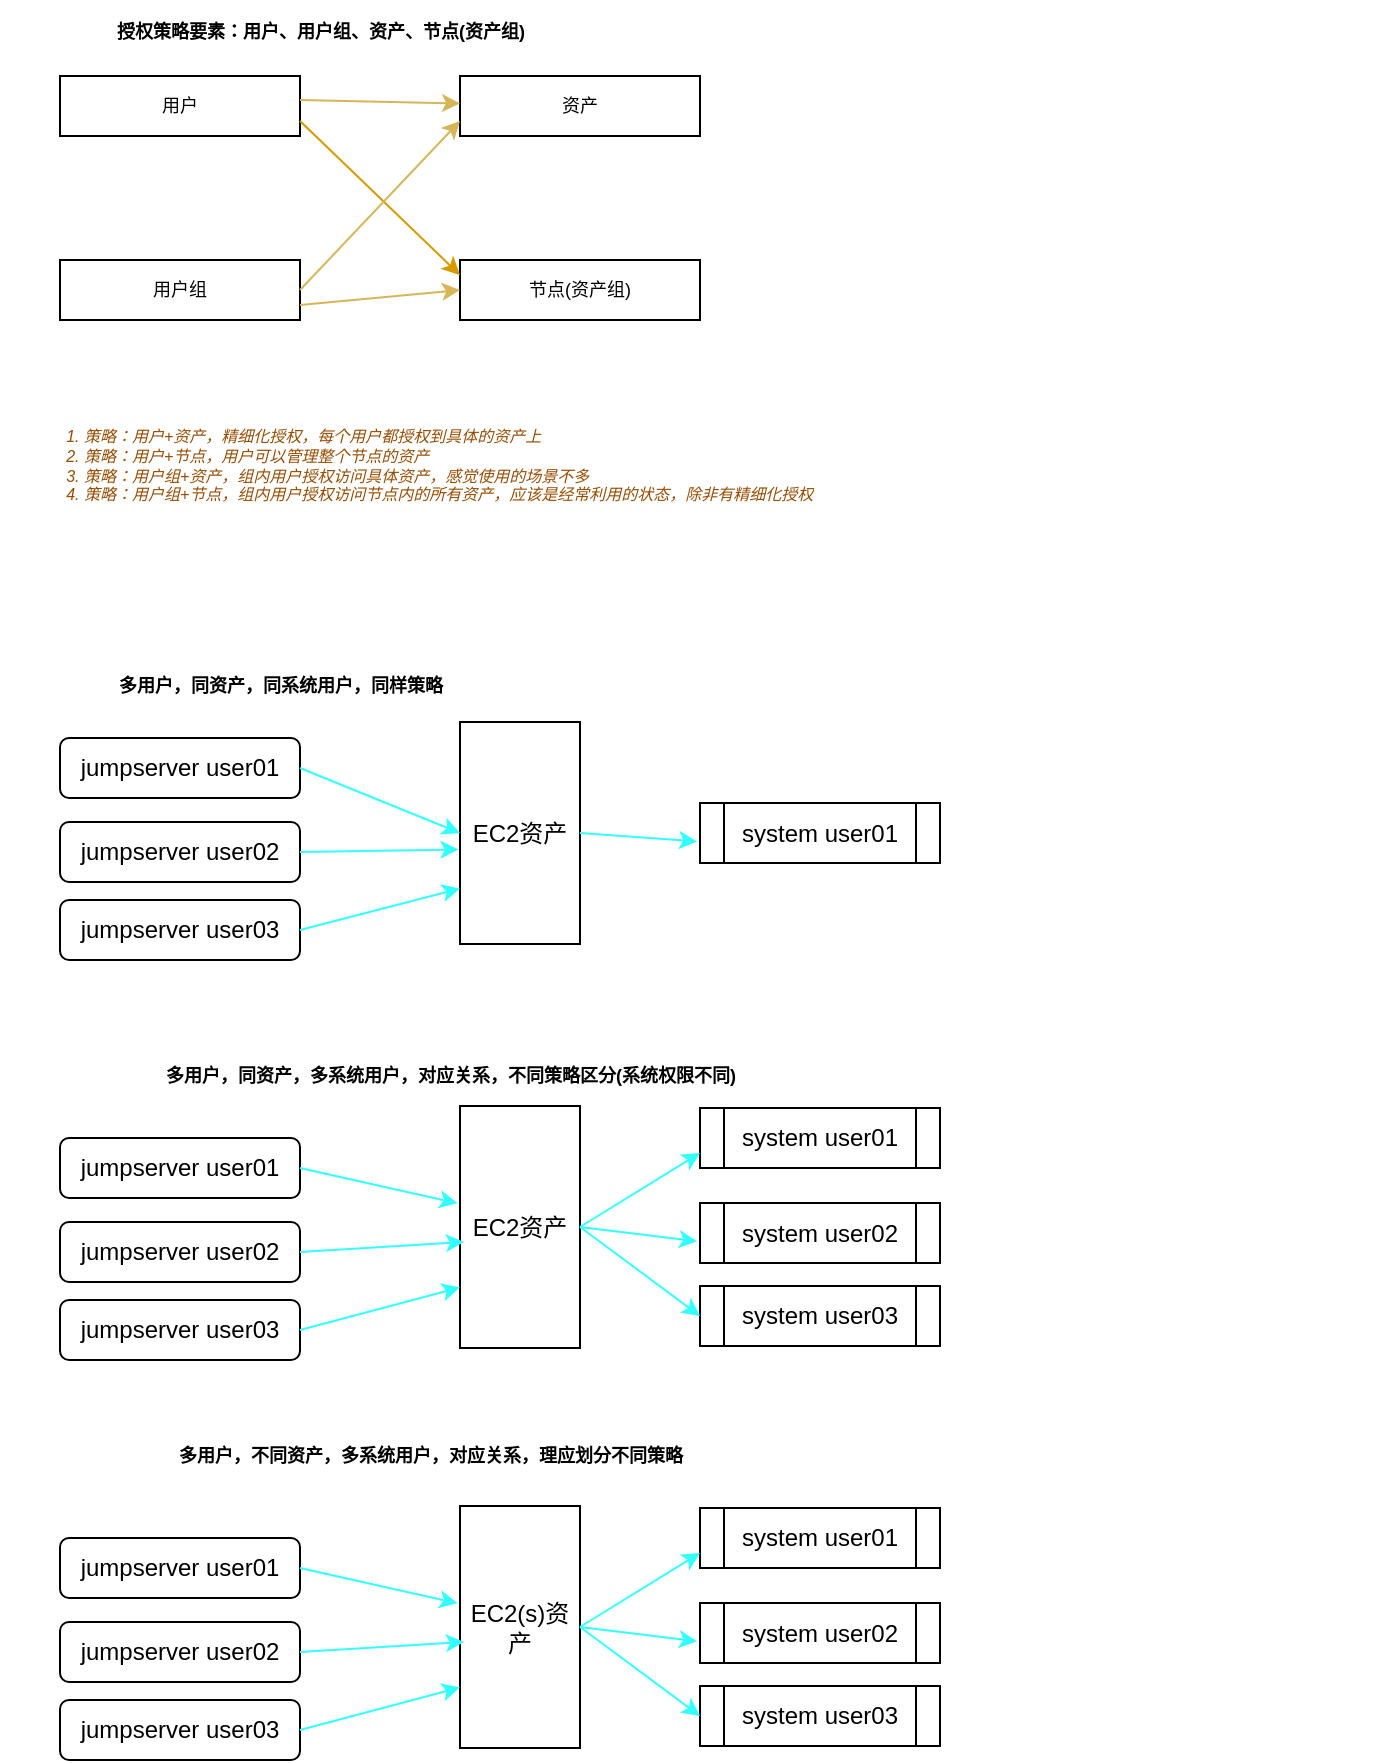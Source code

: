 <mxfile version="10.9.8" type="github"><diagram name="Page-1" id="c7488fd3-1785-93aa-aadb-54a6760d102a"><mxGraphModel dx="1052" dy="568" grid="1" gridSize="10" guides="1" tooltips="1" connect="1" arrows="1" fold="1" page="1" pageScale="1" pageWidth="850" pageHeight="1100" background="#ffffff" math="0" shadow="0"><root><mxCell id="0"/><mxCell id="1" parent="0"/><mxCell id="oWCG74ODgl99a8NCrIuh-1" value="EC2资产" style="rounded=0;whiteSpace=wrap;html=1;direction=south;" parent="1" vertex="1"><mxGeometry x="280" y="404" width="60" height="111" as="geometry"/></mxCell><mxCell id="oWCG74ODgl99a8NCrIuh-2" value="jumpserver user01" style="rounded=1;whiteSpace=wrap;html=1;aspect=fixed;" parent="1" vertex="1"><mxGeometry x="80" y="412" width="120" height="30" as="geometry"/></mxCell><mxCell id="oWCG74ODgl99a8NCrIuh-3" value="jumpserver user02" style="rounded=1;whiteSpace=wrap;html=1;" parent="1" vertex="1"><mxGeometry x="80" y="454" width="120" height="30" as="geometry"/></mxCell><mxCell id="oWCG74ODgl99a8NCrIuh-4" value="jumpserver user03" style="rounded=1;whiteSpace=wrap;html=1;" parent="1" vertex="1"><mxGeometry x="80" y="493" width="120" height="30" as="geometry"/></mxCell><mxCell id="oWCG74ODgl99a8NCrIuh-5" value="" style="endArrow=classic;html=1;entryX=0.5;entryY=1;entryDx=0;entryDy=0;exitX=1;exitY=0.5;exitDx=0;exitDy=0;rounded=1;fillColor=#ffe6cc;strokeColor=#33FFFF;" parent="1" source="oWCG74ODgl99a8NCrIuh-2" target="oWCG74ODgl99a8NCrIuh-1" edge="1"><mxGeometry width="50" height="50" relative="1" as="geometry"><mxPoint x="220" y="479" as="sourcePoint"/><mxPoint x="270" y="429" as="targetPoint"/></mxGeometry></mxCell><mxCell id="oWCG74ODgl99a8NCrIuh-6" value="" style="endArrow=classic;html=1;entryX=0.75;entryY=1;entryDx=0;entryDy=0;exitX=1;exitY=0.5;exitDx=0;exitDy=0;rounded=1;fillColor=#ffe6cc;strokeColor=#33FFFF;" parent="1" source="oWCG74ODgl99a8NCrIuh-4" target="oWCG74ODgl99a8NCrIuh-1" edge="1"><mxGeometry width="50" height="50" relative="1" as="geometry"><mxPoint x="210" y="464" as="sourcePoint"/><mxPoint x="350" y="534" as="targetPoint"/></mxGeometry></mxCell><mxCell id="oWCG74ODgl99a8NCrIuh-7" value="" style="endArrow=classic;html=1;entryX=0.574;entryY=1.012;entryDx=0;entryDy=0;exitX=1;exitY=0.5;exitDx=0;exitDy=0;rounded=1;fillColor=#ffe6cc;strokeColor=#33FFFF;entryPerimeter=0;" parent="1" source="oWCG74ODgl99a8NCrIuh-3" target="oWCG74ODgl99a8NCrIuh-1" edge="1"><mxGeometry width="50" height="50" relative="1" as="geometry"><mxPoint x="220" y="474" as="sourcePoint"/><mxPoint x="360" y="544" as="targetPoint"/></mxGeometry></mxCell><mxCell id="oWCG74ODgl99a8NCrIuh-8" value="system user01" style="shape=process;whiteSpace=wrap;html=1;backgroundOutline=1;" parent="1" vertex="1"><mxGeometry x="400" y="444.5" width="120" height="30" as="geometry"/></mxCell><mxCell id="oWCG74ODgl99a8NCrIuh-9" value="" style="endArrow=classic;html=1;strokeColor=#33FFFF;exitX=0.5;exitY=0;exitDx=0;exitDy=0;entryX=-0.012;entryY=0.64;entryDx=0;entryDy=0;entryPerimeter=0;" parent="1" source="oWCG74ODgl99a8NCrIuh-1" target="oWCG74ODgl99a8NCrIuh-8" edge="1"><mxGeometry width="50" height="50" relative="1" as="geometry"><mxPoint x="460" y="549" as="sourcePoint"/><mxPoint x="510" y="499" as="targetPoint"/></mxGeometry></mxCell><mxCell id="Jfrd3gmUGYcLCgESsudd-1" value="多用户，同资产，同系统用户，同样策略" style="text;strokeColor=none;fillColor=none;html=1;fontSize=9;fontStyle=1;verticalAlign=middle;align=center;" vertex="1" parent="1"><mxGeometry x="80" y="370.5" width="220" height="30" as="geometry"/></mxCell><mxCell id="Jfrd3gmUGYcLCgESsudd-2" value="EC2资产" style="rounded=0;whiteSpace=wrap;html=1;direction=south;" vertex="1" parent="1"><mxGeometry x="280" y="596" width="60" height="121" as="geometry"/></mxCell><mxCell id="Jfrd3gmUGYcLCgESsudd-3" value="jumpserver user01" style="rounded=1;whiteSpace=wrap;html=1;aspect=fixed;" vertex="1" parent="1"><mxGeometry x="80" y="612" width="120" height="30" as="geometry"/></mxCell><mxCell id="Jfrd3gmUGYcLCgESsudd-4" value="jumpserver user02" style="rounded=1;whiteSpace=wrap;html=1;" vertex="1" parent="1"><mxGeometry x="80" y="654" width="120" height="30" as="geometry"/></mxCell><mxCell id="Jfrd3gmUGYcLCgESsudd-5" value="jumpserver user03" style="rounded=1;whiteSpace=wrap;html=1;" vertex="1" parent="1"><mxGeometry x="80" y="693" width="120" height="30" as="geometry"/></mxCell><mxCell id="Jfrd3gmUGYcLCgESsudd-6" value="" style="endArrow=classic;html=1;entryX=0.402;entryY=1.021;entryDx=0;entryDy=0;exitX=1;exitY=0.5;exitDx=0;exitDy=0;rounded=1;fillColor=#ffe6cc;strokeColor=#33FFFF;entryPerimeter=0;" edge="1" parent="1" source="Jfrd3gmUGYcLCgESsudd-3" target="Jfrd3gmUGYcLCgESsudd-2"><mxGeometry width="50" height="50" relative="1" as="geometry"><mxPoint x="220" y="679" as="sourcePoint"/><mxPoint x="270" y="629" as="targetPoint"/></mxGeometry></mxCell><mxCell id="Jfrd3gmUGYcLCgESsudd-7" value="" style="endArrow=classic;html=1;entryX=0.75;entryY=1;entryDx=0;entryDy=0;exitX=1;exitY=0.5;exitDx=0;exitDy=0;rounded=1;fillColor=#ffe6cc;strokeColor=#33FFFF;" edge="1" parent="1" source="Jfrd3gmUGYcLCgESsudd-5" target="Jfrd3gmUGYcLCgESsudd-2"><mxGeometry width="50" height="50" relative="1" as="geometry"><mxPoint x="210" y="664" as="sourcePoint"/><mxPoint x="350" y="734" as="targetPoint"/></mxGeometry></mxCell><mxCell id="Jfrd3gmUGYcLCgESsudd-8" value="" style="endArrow=classic;html=1;exitX=1;exitY=0.5;exitDx=0;exitDy=0;rounded=1;fillColor=#ffe6cc;strokeColor=#33FFFF;entryX=0.562;entryY=0.967;entryDx=0;entryDy=0;entryPerimeter=0;" edge="1" parent="1" source="Jfrd3gmUGYcLCgESsudd-4" target="Jfrd3gmUGYcLCgESsudd-2"><mxGeometry width="50" height="50" relative="1" as="geometry"><mxPoint x="220" y="674" as="sourcePoint"/><mxPoint x="270" y="652" as="targetPoint"/></mxGeometry></mxCell><mxCell id="Jfrd3gmUGYcLCgESsudd-9" value="system user02" style="shape=process;whiteSpace=wrap;html=1;backgroundOutline=1;" vertex="1" parent="1"><mxGeometry x="400" y="644.5" width="120" height="30" as="geometry"/></mxCell><mxCell id="Jfrd3gmUGYcLCgESsudd-10" value="" style="endArrow=classic;html=1;strokeColor=#33FFFF;exitX=0.5;exitY=0;exitDx=0;exitDy=0;entryX=-0.012;entryY=0.64;entryDx=0;entryDy=0;entryPerimeter=0;" edge="1" parent="1" source="Jfrd3gmUGYcLCgESsudd-2" target="Jfrd3gmUGYcLCgESsudd-9"><mxGeometry width="50" height="50" relative="1" as="geometry"><mxPoint x="460" y="749" as="sourcePoint"/><mxPoint x="510" y="699" as="targetPoint"/></mxGeometry></mxCell><mxCell id="Jfrd3gmUGYcLCgESsudd-11" value="system user03" style="shape=process;whiteSpace=wrap;html=1;backgroundOutline=1;" vertex="1" parent="1"><mxGeometry x="400" y="686" width="120" height="30" as="geometry"/></mxCell><mxCell id="Jfrd3gmUGYcLCgESsudd-12" value="system user01" style="shape=process;whiteSpace=wrap;html=1;backgroundOutline=1;" vertex="1" parent="1"><mxGeometry x="400" y="597" width="120" height="30" as="geometry"/></mxCell><mxCell id="Jfrd3gmUGYcLCgESsudd-13" value="" style="endArrow=classic;html=1;strokeColor=#33FFFF;exitX=0.5;exitY=0;exitDx=0;exitDy=0;entryX=0;entryY=0.75;entryDx=0;entryDy=0;" edge="1" parent="1" source="Jfrd3gmUGYcLCgESsudd-2" target="Jfrd3gmUGYcLCgESsudd-12"><mxGeometry width="50" height="50" relative="1" as="geometry"><mxPoint x="350" y="670" as="sourcePoint"/><mxPoint x="409" y="674" as="targetPoint"/></mxGeometry></mxCell><mxCell id="Jfrd3gmUGYcLCgESsudd-14" value="" style="endArrow=classic;html=1;strokeColor=#33FFFF;exitX=0.5;exitY=0;exitDx=0;exitDy=0;entryX=0;entryY=0.5;entryDx=0;entryDy=0;" edge="1" parent="1" source="Jfrd3gmUGYcLCgESsudd-2" target="Jfrd3gmUGYcLCgESsudd-11"><mxGeometry width="50" height="50" relative="1" as="geometry"><mxPoint x="360" y="680" as="sourcePoint"/><mxPoint x="419" y="684" as="targetPoint"/></mxGeometry></mxCell><mxCell id="Jfrd3gmUGYcLCgESsudd-15" value="多用户，同资产，多系统用户，对应关系，不同策略区分(系统权限不同)" style="text;strokeColor=none;fillColor=none;html=1;fontSize=9;fontStyle=1;verticalAlign=middle;align=center;" vertex="1" parent="1"><mxGeometry x="80" y="566" width="390" height="30" as="geometry"/></mxCell><mxCell id="Jfrd3gmUGYcLCgESsudd-16" value="EC2(s)资产" style="rounded=0;whiteSpace=wrap;html=1;direction=south;" vertex="1" parent="1"><mxGeometry x="280" y="796" width="60" height="121" as="geometry"/></mxCell><mxCell id="Jfrd3gmUGYcLCgESsudd-17" value="jumpserver user01" style="rounded=1;whiteSpace=wrap;html=1;aspect=fixed;" vertex="1" parent="1"><mxGeometry x="80" y="812" width="120" height="30" as="geometry"/></mxCell><mxCell id="Jfrd3gmUGYcLCgESsudd-18" value="jumpserver user02" style="rounded=1;whiteSpace=wrap;html=1;" vertex="1" parent="1"><mxGeometry x="80" y="854" width="120" height="30" as="geometry"/></mxCell><mxCell id="Jfrd3gmUGYcLCgESsudd-19" value="jumpserver user03" style="rounded=1;whiteSpace=wrap;html=1;" vertex="1" parent="1"><mxGeometry x="80" y="893" width="120" height="30" as="geometry"/></mxCell><mxCell id="Jfrd3gmUGYcLCgESsudd-20" value="" style="endArrow=classic;html=1;entryX=0.402;entryY=1.021;entryDx=0;entryDy=0;exitX=1;exitY=0.5;exitDx=0;exitDy=0;rounded=1;fillColor=#ffe6cc;strokeColor=#33FFFF;entryPerimeter=0;" edge="1" parent="1" source="Jfrd3gmUGYcLCgESsudd-17" target="Jfrd3gmUGYcLCgESsudd-16"><mxGeometry width="50" height="50" relative="1" as="geometry"><mxPoint x="220" y="879" as="sourcePoint"/><mxPoint x="270" y="829" as="targetPoint"/></mxGeometry></mxCell><mxCell id="Jfrd3gmUGYcLCgESsudd-21" value="" style="endArrow=classic;html=1;entryX=0.75;entryY=1;entryDx=0;entryDy=0;exitX=1;exitY=0.5;exitDx=0;exitDy=0;rounded=1;fillColor=#ffe6cc;strokeColor=#33FFFF;" edge="1" parent="1" source="Jfrd3gmUGYcLCgESsudd-19" target="Jfrd3gmUGYcLCgESsudd-16"><mxGeometry width="50" height="50" relative="1" as="geometry"><mxPoint x="210" y="864" as="sourcePoint"/><mxPoint x="350" y="934" as="targetPoint"/></mxGeometry></mxCell><mxCell id="Jfrd3gmUGYcLCgESsudd-22" value="" style="endArrow=classic;html=1;exitX=1;exitY=0.5;exitDx=0;exitDy=0;rounded=1;fillColor=#ffe6cc;strokeColor=#33FFFF;entryX=0.562;entryY=0.967;entryDx=0;entryDy=0;entryPerimeter=0;" edge="1" parent="1" source="Jfrd3gmUGYcLCgESsudd-18" target="Jfrd3gmUGYcLCgESsudd-16"><mxGeometry width="50" height="50" relative="1" as="geometry"><mxPoint x="220" y="874" as="sourcePoint"/><mxPoint x="270" y="852" as="targetPoint"/></mxGeometry></mxCell><mxCell id="Jfrd3gmUGYcLCgESsudd-23" value="system user02" style="shape=process;whiteSpace=wrap;html=1;backgroundOutline=1;" vertex="1" parent="1"><mxGeometry x="400" y="844.5" width="120" height="30" as="geometry"/></mxCell><mxCell id="Jfrd3gmUGYcLCgESsudd-24" value="" style="endArrow=classic;html=1;strokeColor=#33FFFF;exitX=0.5;exitY=0;exitDx=0;exitDy=0;entryX=-0.012;entryY=0.64;entryDx=0;entryDy=0;entryPerimeter=0;" edge="1" parent="1" source="Jfrd3gmUGYcLCgESsudd-16" target="Jfrd3gmUGYcLCgESsudd-23"><mxGeometry width="50" height="50" relative="1" as="geometry"><mxPoint x="460" y="949" as="sourcePoint"/><mxPoint x="510" y="899" as="targetPoint"/></mxGeometry></mxCell><mxCell id="Jfrd3gmUGYcLCgESsudd-25" value="system user03" style="shape=process;whiteSpace=wrap;html=1;backgroundOutline=1;" vertex="1" parent="1"><mxGeometry x="400" y="886" width="120" height="30" as="geometry"/></mxCell><mxCell id="Jfrd3gmUGYcLCgESsudd-26" value="system user01" style="shape=process;whiteSpace=wrap;html=1;backgroundOutline=1;" vertex="1" parent="1"><mxGeometry x="400" y="797" width="120" height="30" as="geometry"/></mxCell><mxCell id="Jfrd3gmUGYcLCgESsudd-27" value="" style="endArrow=classic;html=1;strokeColor=#33FFFF;exitX=0.5;exitY=0;exitDx=0;exitDy=0;entryX=0;entryY=0.75;entryDx=0;entryDy=0;" edge="1" parent="1" source="Jfrd3gmUGYcLCgESsudd-16" target="Jfrd3gmUGYcLCgESsudd-26"><mxGeometry width="50" height="50" relative="1" as="geometry"><mxPoint x="350" y="870" as="sourcePoint"/><mxPoint x="409" y="874" as="targetPoint"/></mxGeometry></mxCell><mxCell id="Jfrd3gmUGYcLCgESsudd-28" value="" style="endArrow=classic;html=1;strokeColor=#33FFFF;exitX=0.5;exitY=0;exitDx=0;exitDy=0;entryX=0;entryY=0.5;entryDx=0;entryDy=0;" edge="1" parent="1" source="Jfrd3gmUGYcLCgESsudd-16" target="Jfrd3gmUGYcLCgESsudd-25"><mxGeometry width="50" height="50" relative="1" as="geometry"><mxPoint x="360" y="880" as="sourcePoint"/><mxPoint x="419" y="884" as="targetPoint"/></mxGeometry></mxCell><mxCell id="Jfrd3gmUGYcLCgESsudd-29" value="多用户，不同资产，多系统用户，对应关系，理应划分不同策略" style="text;strokeColor=none;fillColor=none;html=1;fontSize=9;fontStyle=1;verticalAlign=middle;align=center;" vertex="1" parent="1"><mxGeometry x="80" y="755.5" width="370" height="30" as="geometry"/></mxCell><mxCell id="Jfrd3gmUGYcLCgESsudd-44" value="授权策略要素：用户、用户组、资产、节点(资产组)" style="text;strokeColor=none;fillColor=none;html=1;fontSize=9;fontStyle=1;verticalAlign=middle;align=center;" vertex="1" parent="1"><mxGeometry x="100" y="43.5" width="220" height="30" as="geometry"/></mxCell><mxCell id="Jfrd3gmUGYcLCgESsudd-46" value="用户" style="rounded=0;whiteSpace=wrap;html=1;fontSize=9;" vertex="1" parent="1"><mxGeometry x="80" y="81" width="120" height="30" as="geometry"/></mxCell><mxCell id="Jfrd3gmUGYcLCgESsudd-49" value="用户组" style="rounded=0;whiteSpace=wrap;html=1;fontSize=9;" vertex="1" parent="1"><mxGeometry x="80" y="173" width="120" height="30" as="geometry"/></mxCell><mxCell id="Jfrd3gmUGYcLCgESsudd-51" value="节点(资产组)" style="rounded=0;whiteSpace=wrap;html=1;fontSize=9;" vertex="1" parent="1"><mxGeometry x="280" y="173" width="120" height="30" as="geometry"/></mxCell><mxCell id="Jfrd3gmUGYcLCgESsudd-47" value="资产" style="rounded=0;whiteSpace=wrap;html=1;fontSize=9;" vertex="1" parent="1"><mxGeometry x="280" y="81" width="120" height="30" as="geometry"/></mxCell><mxCell id="Jfrd3gmUGYcLCgESsudd-55" value="" style="endArrow=classic;html=1;entryX=0;entryY=0.25;entryDx=0;entryDy=0;exitX=1;exitY=0.75;exitDx=0;exitDy=0;rounded=1;fillColor=#ffe6cc;strokeColor=#d79b00;" edge="1" parent="1" source="Jfrd3gmUGYcLCgESsudd-46" target="Jfrd3gmUGYcLCgESsudd-51"><mxGeometry width="50" height="50" relative="1" as="geometry"><mxPoint x="200" y="194" as="sourcePoint"/><mxPoint x="280" y="173" as="targetPoint"/></mxGeometry></mxCell><mxCell id="Jfrd3gmUGYcLCgESsudd-56" value="" style="endArrow=classic;html=1;rounded=1;fillColor=#fff2cc;strokeColor=#d6b656;" edge="1" parent="1" target="Jfrd3gmUGYcLCgESsudd-47"><mxGeometry width="50" height="50" relative="1" as="geometry"><mxPoint x="200" y="93" as="sourcePoint"/><mxPoint x="270" y="85.5" as="targetPoint"/></mxGeometry></mxCell><mxCell id="Jfrd3gmUGYcLCgESsudd-57" value="" style="endArrow=classic;html=1;rounded=1;fillColor=#fff2cc;strokeColor=#d6b656;exitX=1;exitY=0.75;exitDx=0;exitDy=0;entryX=0;entryY=0.5;entryDx=0;entryDy=0;" edge="1" parent="1" source="Jfrd3gmUGYcLCgESsudd-49" target="Jfrd3gmUGYcLCgESsudd-51"><mxGeometry width="50" height="50" relative="1" as="geometry"><mxPoint x="200" y="189" as="sourcePoint"/><mxPoint x="290" y="188.714" as="targetPoint"/></mxGeometry></mxCell><mxCell id="Jfrd3gmUGYcLCgESsudd-58" value="" style="endArrow=classic;html=1;rounded=1;fillColor=#fff2cc;strokeColor=#d6b656;exitX=1;exitY=0.5;exitDx=0;exitDy=0;entryX=0;entryY=0.75;entryDx=0;entryDy=0;" edge="1" parent="1" source="Jfrd3gmUGYcLCgESsudd-49" target="Jfrd3gmUGYcLCgESsudd-47"><mxGeometry width="50" height="50" relative="1" as="geometry"><mxPoint x="220" y="113" as="sourcePoint"/><mxPoint x="300" y="114.714" as="targetPoint"/></mxGeometry></mxCell><mxCell id="Jfrd3gmUGYcLCgESsudd-60" value="&lt;ol style=&quot;font-size: 8px&quot;&gt;&lt;li style=&quot;font-size: 8px&quot;&gt;策略：用户+资产，精细化授权，每个用户都授权到具体的资产上&lt;/li&gt;&lt;li style=&quot;font-size: 8px&quot;&gt;策略：用户+节点，用户可以管理整个节点的资产&lt;/li&gt;&lt;li style=&quot;font-size: 8px&quot;&gt;策略：用户组+资产，组内用户授权访问具体资产，感觉使用的场景不多&lt;/li&gt;&lt;li style=&quot;font-size: 8px&quot;&gt;策略：用户组+节点，组内用户授权访问节点内的所有资产，应该是经常利用的状态，除非有精细化授权&lt;/li&gt;&lt;/ol&gt;" style="text;strokeColor=none;fillColor=#ffffff;html=1;whiteSpace=wrap;verticalAlign=middle;overflow=hidden;fontSize=8;align=left;labelPosition=center;verticalLabelPosition=middle;labelBackgroundColor=#ffffff;glass=0;rounded=0;spacingTop=4;spacingBottom=8;labelBorderColor=none;fontStyle=2;fontColor=#994C00;" vertex="1" parent="1"><mxGeometry x="50" y="216" width="690" height="123" as="geometry"/></mxCell></root></mxGraphModel></diagram></mxfile>